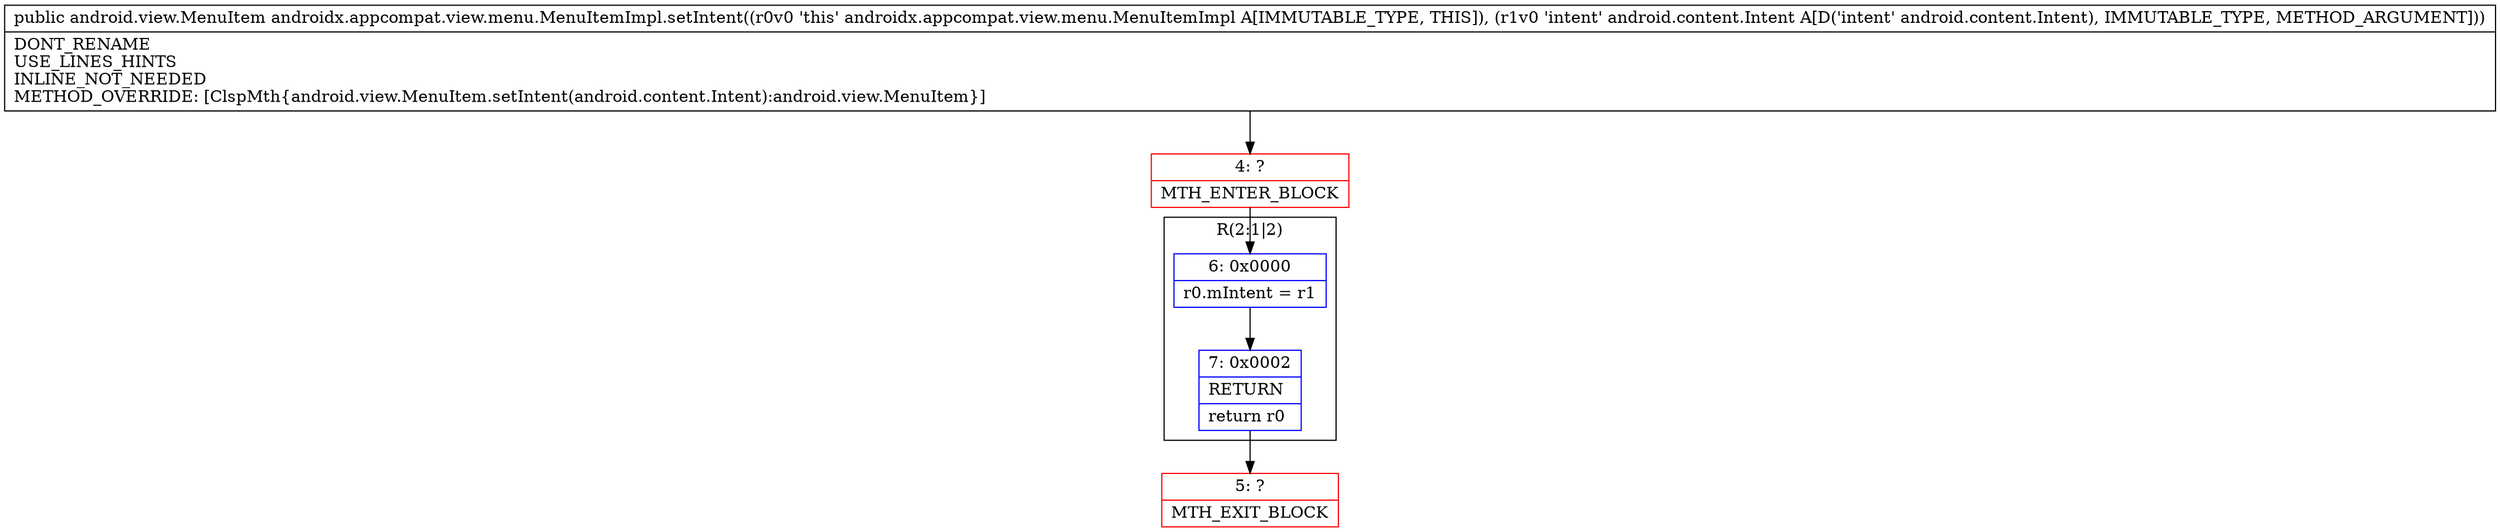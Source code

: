 digraph "CFG forandroidx.appcompat.view.menu.MenuItemImpl.setIntent(Landroid\/content\/Intent;)Landroid\/view\/MenuItem;" {
subgraph cluster_Region_628021970 {
label = "R(2:1|2)";
node [shape=record,color=blue];
Node_6 [shape=record,label="{6\:\ 0x0000|r0.mIntent = r1\l}"];
Node_7 [shape=record,label="{7\:\ 0x0002|RETURN\l|return r0\l}"];
}
Node_4 [shape=record,color=red,label="{4\:\ ?|MTH_ENTER_BLOCK\l}"];
Node_5 [shape=record,color=red,label="{5\:\ ?|MTH_EXIT_BLOCK\l}"];
MethodNode[shape=record,label="{public android.view.MenuItem androidx.appcompat.view.menu.MenuItemImpl.setIntent((r0v0 'this' androidx.appcompat.view.menu.MenuItemImpl A[IMMUTABLE_TYPE, THIS]), (r1v0 'intent' android.content.Intent A[D('intent' android.content.Intent), IMMUTABLE_TYPE, METHOD_ARGUMENT]))  | DONT_RENAME\lUSE_LINES_HINTS\lINLINE_NOT_NEEDED\lMETHOD_OVERRIDE: [ClspMth\{android.view.MenuItem.setIntent(android.content.Intent):android.view.MenuItem\}]\l}"];
MethodNode -> Node_4;Node_6 -> Node_7;
Node_7 -> Node_5;
Node_4 -> Node_6;
}

